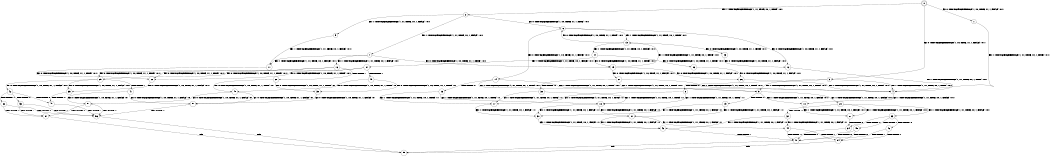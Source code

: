 digraph BCG {
size = "7, 10.5";
center = TRUE;
node [shape = circle];
0 [peripheries = 2];
0 -> 1 [label = "EX !0 !ATOMIC_EXCH_BRANCH (1, +0, TRUE, +1, 1, FALSE) !:0:1:"];
0 -> 2 [label = "EX !1 !ATOMIC_EXCH_BRANCH (1, +1, TRUE, +0, 1, TRUE) !:0:1:"];
0 -> 3 [label = "EX !0 !ATOMIC_EXCH_BRANCH (1, +0, TRUE, +1, 1, FALSE) !:0:1:"];
1 -> 4 [label = "EX !1 !ATOMIC_EXCH_BRANCH (1, +1, TRUE, +0, 1, TRUE) !:0:1:"];
2 -> 5 [label = "EX !1 !ATOMIC_EXCH_BRANCH (1, +1, TRUE, +0, 1, FALSE) !:0:1:"];
2 -> 6 [label = "EX !0 !ATOMIC_EXCH_BRANCH (1, +0, TRUE, +1, 1, TRUE) !:0:1:"];
2 -> 7 [label = "EX !1 !ATOMIC_EXCH_BRANCH (1, +1, TRUE, +0, 1, FALSE) !:0:1:"];
3 -> 4 [label = "EX !1 !ATOMIC_EXCH_BRANCH (1, +1, TRUE, +0, 1, TRUE) !:0:1:"];
3 -> 8 [label = "TERMINATE !0"];
3 -> 9 [label = "EX !1 !ATOMIC_EXCH_BRANCH (1, +1, TRUE, +0, 1, TRUE) !:0:1:"];
4 -> 10 [label = "EX !1 !ATOMIC_EXCH_BRANCH (1, +1, TRUE, +0, 1, FALSE) !:0:1:"];
5 -> 11 [label = "EX !1 !ATOMIC_EXCH_BRANCH (1, +1, TRUE, +0, 1, FALSE) !:0:1:"];
6 -> 12 [label = "EX !0 !ATOMIC_EXCH_BRANCH (1, +0, TRUE, +1, 1, FALSE) !:0:1:"];
6 -> 13 [label = "EX !1 !ATOMIC_EXCH_BRANCH (1, +1, TRUE, +0, 1, TRUE) !:0:1:"];
6 -> 14 [label = "EX !0 !ATOMIC_EXCH_BRANCH (1, +0, TRUE, +1, 1, FALSE) !:0:1:"];
7 -> 11 [label = "EX !1 !ATOMIC_EXCH_BRANCH (1, +1, TRUE, +0, 1, FALSE) !:0:1:"];
7 -> 15 [label = "EX !0 !ATOMIC_EXCH_BRANCH (1, +0, TRUE, +1, 1, TRUE) !:0:1:"];
7 -> 16 [label = "EX !1 !ATOMIC_EXCH_BRANCH (1, +1, TRUE, +0, 1, FALSE) !:0:1:"];
8 -> 17 [label = "EX !1 !ATOMIC_EXCH_BRANCH (1, +1, TRUE, +0, 1, TRUE) !:1:"];
8 -> 18 [label = "EX !1 !ATOMIC_EXCH_BRANCH (1, +1, TRUE, +0, 1, TRUE) !:1:"];
9 -> 10 [label = "EX !1 !ATOMIC_EXCH_BRANCH (1, +1, TRUE, +0, 1, FALSE) !:0:1:"];
9 -> 19 [label = "TERMINATE !0"];
9 -> 20 [label = "EX !1 !ATOMIC_EXCH_BRANCH (1, +1, TRUE, +0, 1, FALSE) !:0:1:"];
10 -> 21 [label = "EX !1 !ATOMIC_EXCH_BRANCH (1, +1, TRUE, +0, 1, FALSE) !:0:1:"];
11 -> 22 [label = "EX !0 !ATOMIC_EXCH_BRANCH (1, +0, TRUE, +1, 1, TRUE) !:0:1:"];
12 -> 4 [label = "EX !1 !ATOMIC_EXCH_BRANCH (1, +1, TRUE, +0, 1, TRUE) !:0:1:"];
13 -> 23 [label = "EX !0 !ATOMIC_EXCH_BRANCH (1, +0, TRUE, +1, 1, TRUE) !:0:1:"];
13 -> 24 [label = "EX !1 !ATOMIC_EXCH_BRANCH (1, +1, TRUE, +0, 1, FALSE) !:0:1:"];
13 -> 6 [label = "EX !0 !ATOMIC_EXCH_BRANCH (1, +0, TRUE, +1, 1, TRUE) !:0:1:"];
14 -> 4 [label = "EX !1 !ATOMIC_EXCH_BRANCH (1, +1, TRUE, +0, 1, TRUE) !:0:1:"];
14 -> 25 [label = "TERMINATE !0"];
14 -> 9 [label = "EX !1 !ATOMIC_EXCH_BRANCH (1, +1, TRUE, +0, 1, TRUE) !:0:1:"];
15 -> 26 [label = "EX !0 !ATOMIC_EXCH_BRANCH (1, +0, TRUE, +1, 1, FALSE) !:0:1:"];
15 -> 13 [label = "EX !1 !ATOMIC_EXCH_BRANCH (1, +1, TRUE, +0, 1, TRUE) !:0:1:"];
15 -> 27 [label = "EX !0 !ATOMIC_EXCH_BRANCH (1, +0, TRUE, +1, 1, FALSE) !:0:1:"];
16 -> 22 [label = "EX !0 !ATOMIC_EXCH_BRANCH (1, +0, TRUE, +1, 1, TRUE) !:0:1:"];
16 -> 28 [label = "TERMINATE !1"];
16 -> 29 [label = "EX !0 !ATOMIC_EXCH_BRANCH (1, +0, TRUE, +1, 1, TRUE) !:0:1:"];
17 -> 30 [label = "EX !1 !ATOMIC_EXCH_BRANCH (1, +1, TRUE, +0, 1, FALSE) !:1:"];
18 -> 30 [label = "EX !1 !ATOMIC_EXCH_BRANCH (1, +1, TRUE, +0, 1, FALSE) !:1:"];
18 -> 31 [label = "EX !1 !ATOMIC_EXCH_BRANCH (1, +1, TRUE, +0, 1, FALSE) !:1:"];
19 -> 30 [label = "EX !1 !ATOMIC_EXCH_BRANCH (1, +1, TRUE, +0, 1, FALSE) !:1:"];
19 -> 31 [label = "EX !1 !ATOMIC_EXCH_BRANCH (1, +1, TRUE, +0, 1, FALSE) !:1:"];
20 -> 21 [label = "EX !1 !ATOMIC_EXCH_BRANCH (1, +1, TRUE, +0, 1, FALSE) !:0:1:"];
20 -> 32 [label = "TERMINATE !0"];
20 -> 33 [label = "EX !1 !ATOMIC_EXCH_BRANCH (1, +1, TRUE, +0, 1, FALSE) !:0:1:"];
21 -> 34 [label = "TERMINATE !0"];
22 -> 35 [label = "EX !0 !ATOMIC_EXCH_BRANCH (1, +0, TRUE, +1, 1, FALSE) !:0:1:"];
23 -> 12 [label = "EX !0 !ATOMIC_EXCH_BRANCH (1, +0, TRUE, +1, 1, FALSE) !:0:1:"];
24 -> 36 [label = "EX !0 !ATOMIC_EXCH_BRANCH (1, +0, TRUE, +1, 1, TRUE) !:0:1:"];
24 -> 37 [label = "EX !1 !ATOMIC_EXCH_BRANCH (1, +1, TRUE, +0, 1, FALSE) !:0:1:"];
24 -> 15 [label = "EX !0 !ATOMIC_EXCH_BRANCH (1, +0, TRUE, +1, 1, TRUE) !:0:1:"];
25 -> 17 [label = "EX !1 !ATOMIC_EXCH_BRANCH (1, +1, TRUE, +0, 1, TRUE) !:1:"];
25 -> 18 [label = "EX !1 !ATOMIC_EXCH_BRANCH (1, +1, TRUE, +0, 1, TRUE) !:1:"];
26 -> 4 [label = "EX !1 !ATOMIC_EXCH_BRANCH (1, +1, TRUE, +0, 1, TRUE) !:0:1:"];
27 -> 4 [label = "EX !1 !ATOMIC_EXCH_BRANCH (1, +1, TRUE, +0, 1, TRUE) !:0:1:"];
27 -> 38 [label = "TERMINATE !0"];
27 -> 9 [label = "EX !1 !ATOMIC_EXCH_BRANCH (1, +1, TRUE, +0, 1, TRUE) !:0:1:"];
28 -> 39 [label = "EX !0 !ATOMIC_EXCH_BRANCH (1, +0, TRUE, +1, 1, TRUE) !:0:"];
28 -> 40 [label = "EX !0 !ATOMIC_EXCH_BRANCH (1, +0, TRUE, +1, 1, TRUE) !:0:"];
29 -> 35 [label = "EX !0 !ATOMIC_EXCH_BRANCH (1, +0, TRUE, +1, 1, FALSE) !:0:1:"];
29 -> 41 [label = "TERMINATE !1"];
29 -> 42 [label = "EX !0 !ATOMIC_EXCH_BRANCH (1, +0, TRUE, +1, 1, FALSE) !:0:1:"];
30 -> 43 [label = "EX !1 !ATOMIC_EXCH_BRANCH (1, +1, TRUE, +0, 1, FALSE) !:1:"];
31 -> 43 [label = "EX !1 !ATOMIC_EXCH_BRANCH (1, +1, TRUE, +0, 1, FALSE) !:1:"];
31 -> 44 [label = "EX !1 !ATOMIC_EXCH_BRANCH (1, +1, TRUE, +0, 1, FALSE) !:1:"];
32 -> 43 [label = "EX !1 !ATOMIC_EXCH_BRANCH (1, +1, TRUE, +0, 1, FALSE) !:1:"];
32 -> 44 [label = "EX !1 !ATOMIC_EXCH_BRANCH (1, +1, TRUE, +0, 1, FALSE) !:1:"];
33 -> 34 [label = "TERMINATE !0"];
33 -> 45 [label = "TERMINATE !1"];
33 -> 46 [label = "TERMINATE !0"];
34 -> 47 [label = "TERMINATE !1"];
35 -> 48 [label = "TERMINATE !0"];
36 -> 26 [label = "EX !0 !ATOMIC_EXCH_BRANCH (1, +0, TRUE, +1, 1, FALSE) !:0:1:"];
37 -> 22 [label = "EX !0 !ATOMIC_EXCH_BRANCH (1, +0, TRUE, +1, 1, TRUE) !:0:1:"];
37 -> 49 [label = "TERMINATE !1"];
37 -> 29 [label = "EX !0 !ATOMIC_EXCH_BRANCH (1, +0, TRUE, +1, 1, TRUE) !:0:1:"];
38 -> 17 [label = "EX !1 !ATOMIC_EXCH_BRANCH (1, +1, TRUE, +0, 1, TRUE) !:1:"];
38 -> 18 [label = "EX !1 !ATOMIC_EXCH_BRANCH (1, +1, TRUE, +0, 1, TRUE) !:1:"];
39 -> 50 [label = "EX !0 !ATOMIC_EXCH_BRANCH (1, +0, TRUE, +1, 1, FALSE) !:0:"];
40 -> 50 [label = "EX !0 !ATOMIC_EXCH_BRANCH (1, +0, TRUE, +1, 1, FALSE) !:0:"];
40 -> 51 [label = "EX !0 !ATOMIC_EXCH_BRANCH (1, +0, TRUE, +1, 1, FALSE) !:0:"];
41 -> 50 [label = "EX !0 !ATOMIC_EXCH_BRANCH (1, +0, TRUE, +1, 1, FALSE) !:0:"];
41 -> 51 [label = "EX !0 !ATOMIC_EXCH_BRANCH (1, +0, TRUE, +1, 1, FALSE) !:0:"];
42 -> 48 [label = "TERMINATE !0"];
42 -> 52 [label = "TERMINATE !1"];
42 -> 53 [label = "TERMINATE !0"];
43 -> 47 [label = "TERMINATE !1"];
44 -> 47 [label = "TERMINATE !1"];
44 -> 54 [label = "TERMINATE !1"];
45 -> 47 [label = "TERMINATE !0"];
45 -> 54 [label = "TERMINATE !0"];
46 -> 47 [label = "TERMINATE !1"];
46 -> 54 [label = "TERMINATE !1"];
47 -> 55 [label = "exit"];
48 -> 56 [label = "TERMINATE !1"];
49 -> 39 [label = "EX !0 !ATOMIC_EXCH_BRANCH (1, +0, TRUE, +1, 1, TRUE) !:0:"];
49 -> 40 [label = "EX !0 !ATOMIC_EXCH_BRANCH (1, +0, TRUE, +1, 1, TRUE) !:0:"];
50 -> 56 [label = "TERMINATE !0"];
51 -> 56 [label = "TERMINATE !0"];
51 -> 57 [label = "TERMINATE !0"];
52 -> 56 [label = "TERMINATE !0"];
52 -> 57 [label = "TERMINATE !0"];
53 -> 56 [label = "TERMINATE !1"];
53 -> 57 [label = "TERMINATE !1"];
54 -> 55 [label = "exit"];
56 -> 55 [label = "exit"];
57 -> 55 [label = "exit"];
}
